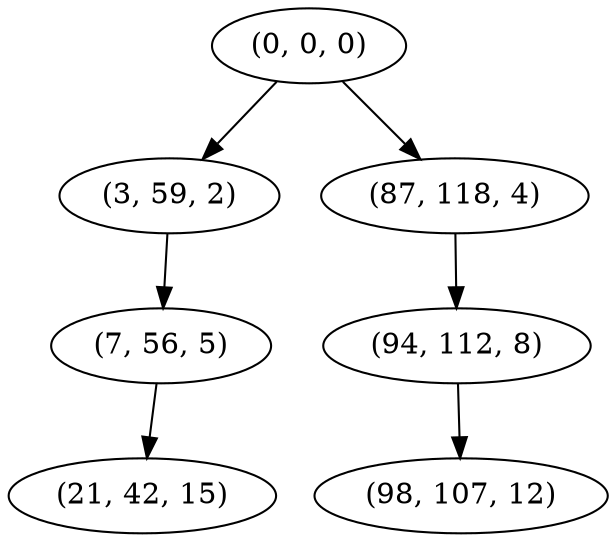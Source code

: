 digraph tree {
    "(0, 0, 0)";
    "(3, 59, 2)";
    "(7, 56, 5)";
    "(21, 42, 15)";
    "(87, 118, 4)";
    "(94, 112, 8)";
    "(98, 107, 12)";
    "(0, 0, 0)" -> "(3, 59, 2)";
    "(0, 0, 0)" -> "(87, 118, 4)";
    "(3, 59, 2)" -> "(7, 56, 5)";
    "(7, 56, 5)" -> "(21, 42, 15)";
    "(87, 118, 4)" -> "(94, 112, 8)";
    "(94, 112, 8)" -> "(98, 107, 12)";
}
